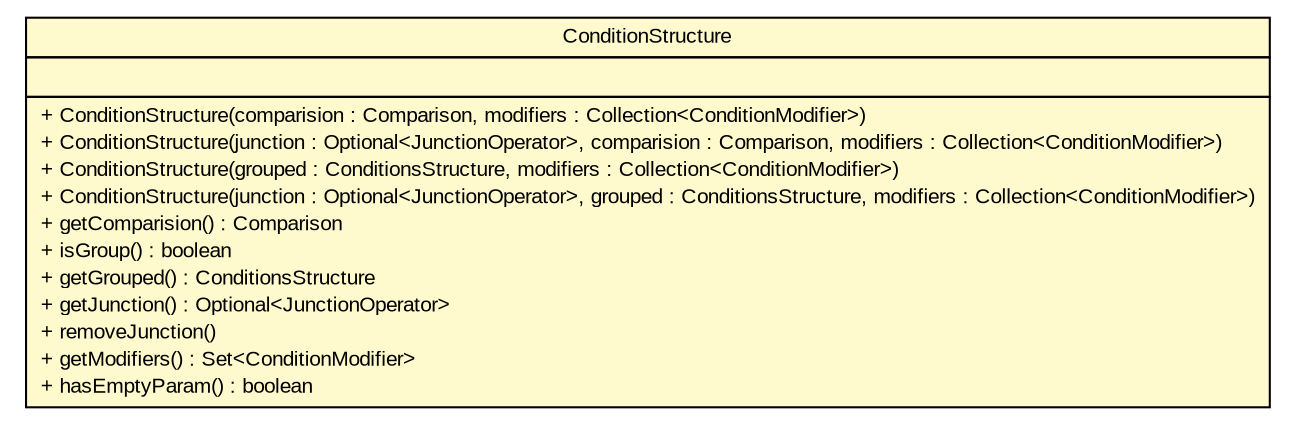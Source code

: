 #!/usr/local/bin/dot
#
# Class diagram 
# Generated by UMLGraph version R5_6 (http://www.umlgraph.org/)
#

digraph G {
	edge [fontname="arial",fontsize=10,labelfontname="arial",labelfontsize=10];
	node [fontname="arial",fontsize=10,shape=plaintext];
	nodesep=0.25;
	ranksep=0.5;
	// br.gov.to.sefaz.persistence.query.structure.where.ConditionStructure
	c277131 [label=<<table title="br.gov.to.sefaz.persistence.query.structure.where.ConditionStructure" border="0" cellborder="1" cellspacing="0" cellpadding="2" port="p" bgcolor="lemonChiffon" href="./ConditionStructure.html">
		<tr><td><table border="0" cellspacing="0" cellpadding="1">
<tr><td align="center" balign="center"> ConditionStructure </td></tr>
		</table></td></tr>
		<tr><td><table border="0" cellspacing="0" cellpadding="1">
<tr><td align="left" balign="left">  </td></tr>
		</table></td></tr>
		<tr><td><table border="0" cellspacing="0" cellpadding="1">
<tr><td align="left" balign="left"> + ConditionStructure(comparision : Comparison, modifiers : Collection&lt;ConditionModifier&gt;) </td></tr>
<tr><td align="left" balign="left"> + ConditionStructure(junction : Optional&lt;JunctionOperator&gt;, comparision : Comparison, modifiers : Collection&lt;ConditionModifier&gt;) </td></tr>
<tr><td align="left" balign="left"> + ConditionStructure(grouped : ConditionsStructure, modifiers : Collection&lt;ConditionModifier&gt;) </td></tr>
<tr><td align="left" balign="left"> + ConditionStructure(junction : Optional&lt;JunctionOperator&gt;, grouped : ConditionsStructure, modifiers : Collection&lt;ConditionModifier&gt;) </td></tr>
<tr><td align="left" balign="left"> + getComparision() : Comparison </td></tr>
<tr><td align="left" balign="left"> + isGroup() : boolean </td></tr>
<tr><td align="left" balign="left"> + getGrouped() : ConditionsStructure </td></tr>
<tr><td align="left" balign="left"> + getJunction() : Optional&lt;JunctionOperator&gt; </td></tr>
<tr><td align="left" balign="left"> + removeJunction() </td></tr>
<tr><td align="left" balign="left"> + getModifiers() : Set&lt;ConditionModifier&gt; </td></tr>
<tr><td align="left" balign="left"> + hasEmptyParam() : boolean </td></tr>
		</table></td></tr>
		</table>>, URL="./ConditionStructure.html", fontname="arial", fontcolor="black", fontsize=10.0];
}

